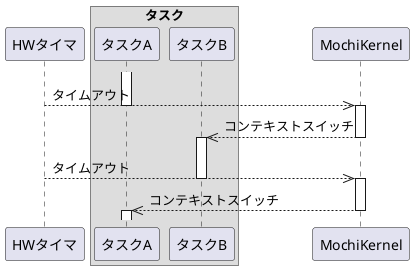 @startuml

participant "HWタイマ"    as timer
box "タスク"
    participant "タスクA" as task_a
    participant "タスクB" as task_b
end box
participant "MochiKernel" as kernel

activate task_a
||10||

timer -->> kernel: タイムアウト
deactivate task_a
activate kernel

task_b <<-- kernel: コンテキストスイッチ
deactivate kernel
activate task_b
||10||

timer -->> kernel: タイムアウト
deactivate task_b
activate kernel

task_a <<-- kernel: コンテキストスイッチ
deactivate kernel
activate task_a


@enduml
